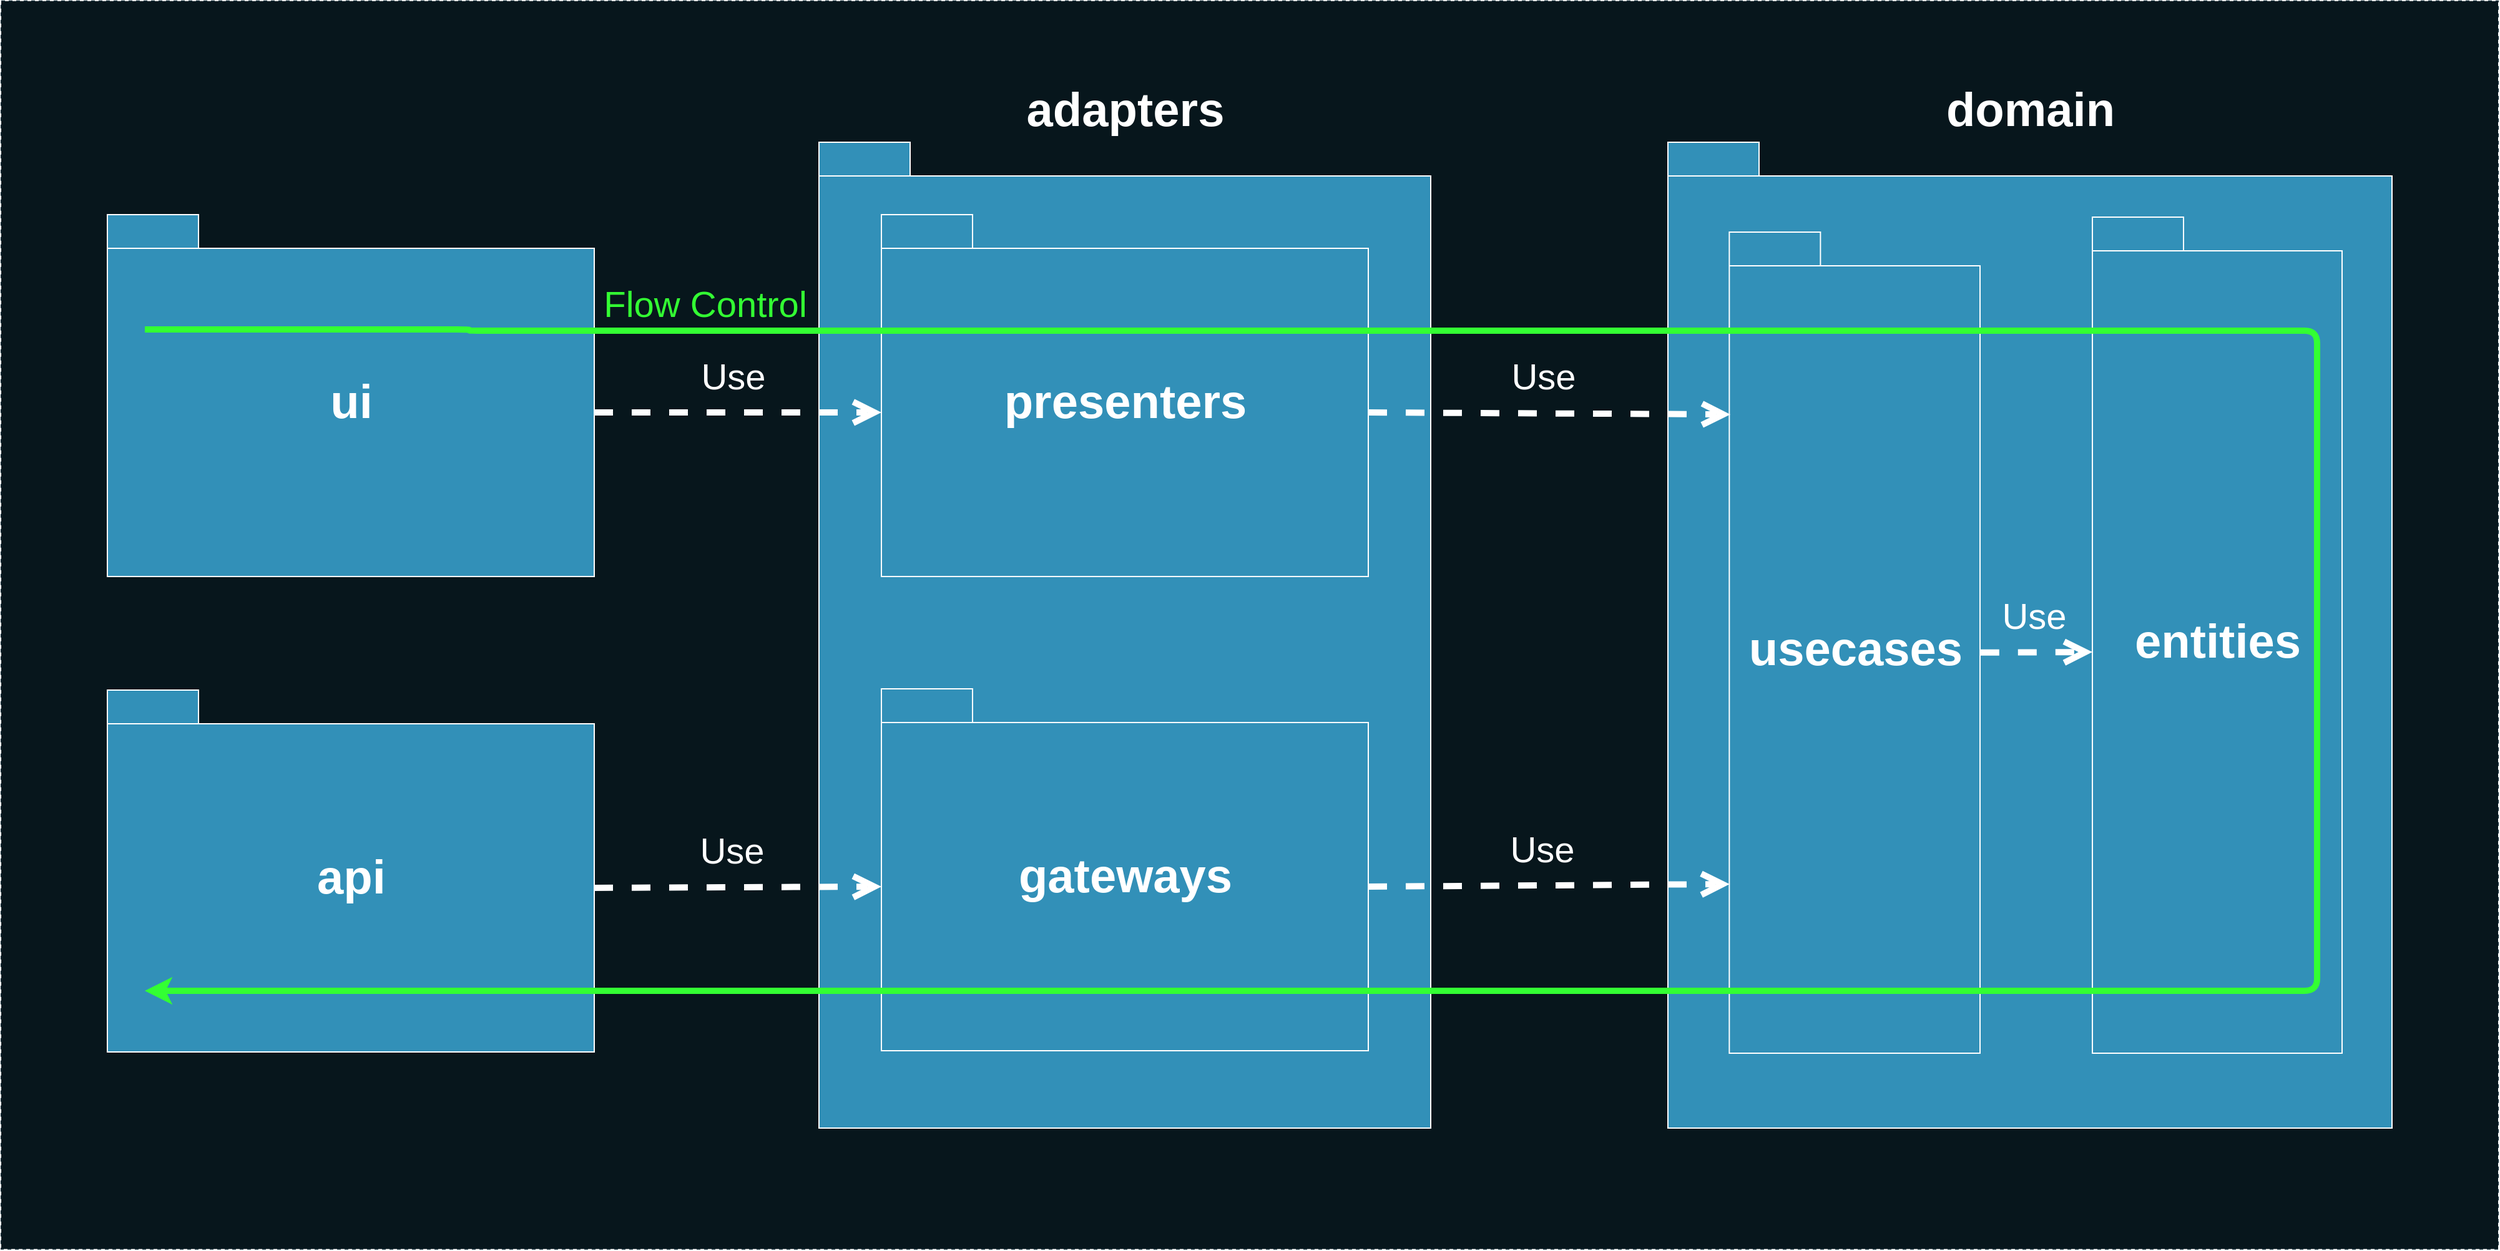 <mxfile version="13.0.3" type="device"><diagram name="Page-1" id="b5b7bab2-c9e2-2cf4-8b2a-24fd1a2a6d21"><mxGraphModel dx="4523" dy="2434" grid="1" gridSize="10" guides="1" tooltips="1" connect="1" arrows="1" fold="1" page="1" pageScale="1" pageWidth="827" pageHeight="1169" background="#ffffff" math="0" shadow="0"><root><mxCell id="0"/><mxCell id="1" parent="0"/><mxCell id="crDRbli0xWPwZ9U8P9Jx-28" value="" style="rounded=0;whiteSpace=wrap;html=1;fillColor=#07161C;fontSize=30;fontColor=#FFFFFF;strokeColor=#0C242E;dashed=1;" parent="1" vertex="1"><mxGeometry x="-2440" y="-503.12" width="2000" height="1000" as="geometry"/></mxCell><mxCell id="8zyGy8VB9TQblWdyx7Q0-1" value="&lt;font color=&quot;#ffffff&quot; style=&quot;font-size: 38px&quot;&gt;ui&lt;/font&gt;" style="shape=folder;fontStyle=1;spacingTop=10;tabWidth=73;tabHeight=27;tabPosition=left;html=1;strokeColor=#FFFFFF;fillColor=#3290B8;" parent="1" vertex="1"><mxGeometry x="-2355" y="-332" width="390" height="290" as="geometry"/></mxCell><mxCell id="8zyGy8VB9TQblWdyx7Q0-2" value="&lt;font color=&quot;#ffffff&quot; style=&quot;font-size: 38px&quot;&gt;api&lt;/font&gt;" style="shape=folder;fontStyle=1;spacingTop=10;tabWidth=73;tabHeight=27;tabPosition=left;html=1;strokeColor=#FFFFFF;fillColor=#3290B8;" parent="1" vertex="1"><mxGeometry x="-2355" y="49" width="390" height="290" as="geometry"/></mxCell><mxCell id="8zyGy8VB9TQblWdyx7Q0-6" value="" style="group" parent="1" vertex="1" connectable="0"><mxGeometry x="-1785" y="-390" width="490" height="790" as="geometry"/></mxCell><mxCell id="8zyGy8VB9TQblWdyx7Q0-3" value="&lt;font color=&quot;#ffffff&quot; style=&quot;font-size: 38px&quot;&gt;adapters&lt;/font&gt;" style="shape=folder;fontStyle=1;spacingTop=10;tabWidth=73;tabHeight=27;tabPosition=left;html=1;strokeColor=#FFFFFF;fillColor=#3290B8;labelPosition=center;verticalLabelPosition=top;align=center;verticalAlign=bottom;" parent="8zyGy8VB9TQblWdyx7Q0-6" vertex="1"><mxGeometry width="490" height="790" as="geometry"/></mxCell><mxCell id="8zyGy8VB9TQblWdyx7Q0-4" value="&lt;font color=&quot;#ffffff&quot; style=&quot;font-size: 38px&quot;&gt;presenters&lt;/font&gt;" style="shape=folder;fontStyle=1;spacingTop=10;tabWidth=73;tabHeight=27;tabPosition=left;html=1;strokeColor=#FFFFFF;fillColor=#3290B8;" parent="8zyGy8VB9TQblWdyx7Q0-6" vertex="1"><mxGeometry x="50" y="58" width="390" height="290" as="geometry"/></mxCell><mxCell id="8zyGy8VB9TQblWdyx7Q0-5" value="&lt;font color=&quot;#ffffff&quot; style=&quot;font-size: 38px&quot;&gt;gateways&lt;/font&gt;" style="shape=folder;fontStyle=1;spacingTop=10;tabWidth=73;tabHeight=27;tabPosition=left;html=1;strokeColor=#FFFFFF;fillColor=#3290B8;" parent="8zyGy8VB9TQblWdyx7Q0-6" vertex="1"><mxGeometry x="50" y="438" width="390" height="290" as="geometry"/></mxCell><mxCell id="8zyGy8VB9TQblWdyx7Q0-7" value="" style="group" parent="1" vertex="1" connectable="0"><mxGeometry x="-1105" y="-390" width="580" height="790" as="geometry"/></mxCell><mxCell id="8zyGy8VB9TQblWdyx7Q0-8" value="&lt;font color=&quot;#ffffff&quot; style=&quot;font-size: 38px&quot;&gt;domain&lt;/font&gt;" style="shape=folder;fontStyle=1;spacingTop=10;tabWidth=73;tabHeight=27;tabPosition=left;html=1;strokeColor=#FFFFFF;fillColor=#3290B8;labelPosition=center;verticalLabelPosition=top;align=center;verticalAlign=bottom;" parent="8zyGy8VB9TQblWdyx7Q0-7" vertex="1"><mxGeometry width="580" height="790" as="geometry"/></mxCell><mxCell id="8zyGy8VB9TQblWdyx7Q0-9" value="&lt;font color=&quot;#ffffff&quot; style=&quot;font-size: 38px&quot;&gt;entities&lt;/font&gt;" style="shape=folder;fontStyle=1;spacingTop=10;tabWidth=73;tabHeight=27;tabPosition=left;html=1;strokeColor=#FFFFFF;fillColor=#3290B8;" parent="8zyGy8VB9TQblWdyx7Q0-7" vertex="1"><mxGeometry x="340" y="60" width="200" height="670" as="geometry"/></mxCell><mxCell id="8zyGy8VB9TQblWdyx7Q0-10" value="&lt;font color=&quot;#ffffff&quot; style=&quot;font-size: 38px&quot;&gt;usecases&lt;/font&gt;" style="shape=folder;fontStyle=1;spacingTop=10;tabWidth=73;tabHeight=27;tabPosition=left;html=1;strokeColor=#FFFFFF;fillColor=#3290B8;" parent="8zyGy8VB9TQblWdyx7Q0-7" vertex="1"><mxGeometry x="49.18" y="72" width="200.82" height="658" as="geometry"/></mxCell><mxCell id="Kx-3dKK-hotvrWgz_kEH-5" value="Use" style="endArrow=open;endSize=12;dashed=1;html=1;strokeColor=#FFFFFF;strokeWidth=5;fontSize=29;fontColor=#FFFFFF;entryX=0;entryY=0;entryDx=0;entryDy=348.5;entryPerimeter=0;labelBackgroundColor=none;exitX=1.002;exitY=0.512;exitDx=0;exitDy=0;exitPerimeter=0;" parent="8zyGy8VB9TQblWdyx7Q0-7" source="8zyGy8VB9TQblWdyx7Q0-10" target="8zyGy8VB9TQblWdyx7Q0-9" edge="1"><mxGeometry x="-0.039" y="29" width="160" relative="1" as="geometry"><mxPoint x="-230.0" y="606.5" as="sourcePoint"/><mxPoint x="59.381" y="604.452" as="targetPoint"/><mxPoint as="offset"/></mxGeometry></mxCell><mxCell id="Kx-3dKK-hotvrWgz_kEH-1" value="Use" style="endArrow=open;endSize=12;dashed=1;html=1;strokeColor=#FFFFFF;strokeWidth=5;fontSize=29;fontColor=#FFFFFF;entryX=0;entryY=0;entryDx=0;entryDy=158.5;entryPerimeter=0;exitX=0;exitY=0;exitDx=390;exitDy=158.5;exitPerimeter=0;labelBackgroundColor=none;" parent="1" source="8zyGy8VB9TQblWdyx7Q0-1" target="8zyGy8VB9TQblWdyx7Q0-4" edge="1"><mxGeometry x="-0.039" y="29" width="160" relative="1" as="geometry"><mxPoint x="-2215" y="30" as="sourcePoint"/><mxPoint x="-2055" y="30" as="targetPoint"/><mxPoint as="offset"/></mxGeometry></mxCell><mxCell id="Kx-3dKK-hotvrWgz_kEH-2" value="Use" style="endArrow=open;endSize=12;dashed=1;html=1;strokeColor=#FFFFFF;strokeWidth=5;fontSize=29;fontColor=#FFFFFF;entryX=0;entryY=0;entryDx=0;entryDy=158.5;entryPerimeter=0;exitX=0;exitY=0;exitDx=390;exitDy=158.5;exitPerimeter=0;labelBackgroundColor=none;" parent="1" source="8zyGy8VB9TQblWdyx7Q0-2" target="8zyGy8VB9TQblWdyx7Q0-5" edge="1"><mxGeometry x="-0.039" y="29" width="160" relative="1" as="geometry"><mxPoint x="-1955" y="-163.5" as="sourcePoint"/><mxPoint x="-1725" y="-163.5" as="targetPoint"/><mxPoint as="offset"/></mxGeometry></mxCell><mxCell id="Kx-3dKK-hotvrWgz_kEH-3" value="Use" style="endArrow=open;endSize=12;dashed=1;html=1;strokeColor=#FFFFFF;strokeWidth=5;fontSize=29;fontColor=#FFFFFF;entryX=0.004;entryY=0.222;entryDx=0;entryDy=0;entryPerimeter=0;exitX=0;exitY=0;exitDx=390;exitDy=158.5;exitPerimeter=0;labelBackgroundColor=none;" parent="1" source="8zyGy8VB9TQblWdyx7Q0-4" target="8zyGy8VB9TQblWdyx7Q0-10" edge="1"><mxGeometry x="-0.039" y="29" width="160" relative="1" as="geometry"><mxPoint x="-1945" y="-153.5" as="sourcePoint"/><mxPoint x="-1715" y="-153.5" as="targetPoint"/><mxPoint as="offset"/></mxGeometry></mxCell><mxCell id="Kx-3dKK-hotvrWgz_kEH-4" value="Use" style="endArrow=open;endSize=12;dashed=1;html=1;strokeColor=#FFFFFF;strokeWidth=5;fontSize=29;fontColor=#FFFFFF;entryX=0.001;entryY=0.794;entryDx=0;entryDy=0;entryPerimeter=0;exitX=0;exitY=0;exitDx=390;exitDy=158.5;exitPerimeter=0;labelBackgroundColor=none;" parent="1" source="8zyGy8VB9TQblWdyx7Q0-5" target="8zyGy8VB9TQblWdyx7Q0-10" edge="1"><mxGeometry x="-0.039" y="29" width="160" relative="1" as="geometry"><mxPoint x="-1335.0" y="-163.5" as="sourcePoint"/><mxPoint x="-1045.017" y="-161.924" as="targetPoint"/><mxPoint as="offset"/></mxGeometry></mxCell><mxCell id="Kx-3dKK-hotvrWgz_kEH-6" value="" style="edgeStyle=segmentEdgeStyle;endArrow=classic;html=1;labelBackgroundColor=none;strokeColor=#33FF33;strokeWidth=5;fontSize=29;fontColor=#FFFFFF;" parent="1" edge="1"><mxGeometry width="50" height="50" relative="1" as="geometry"><mxPoint x="-2325" y="-240" as="sourcePoint"/><mxPoint x="-2325" y="290" as="targetPoint"/><Array as="points"><mxPoint x="-2065" y="-240"/><mxPoint x="-585" y="-239"/><mxPoint x="-585" y="290"/></Array></mxGeometry></mxCell><mxCell id="Kx-3dKK-hotvrWgz_kEH-7" value="Flow Control" style="text;html=1;strokeColor=none;fillColor=none;align=center;verticalAlign=middle;whiteSpace=wrap;rounded=0;fontSize=29;fontColor=#33FF33;" parent="1" vertex="1"><mxGeometry x="-1961" y="-270" width="170" height="20" as="geometry"/></mxCell></root></mxGraphModel></diagram></mxfile>